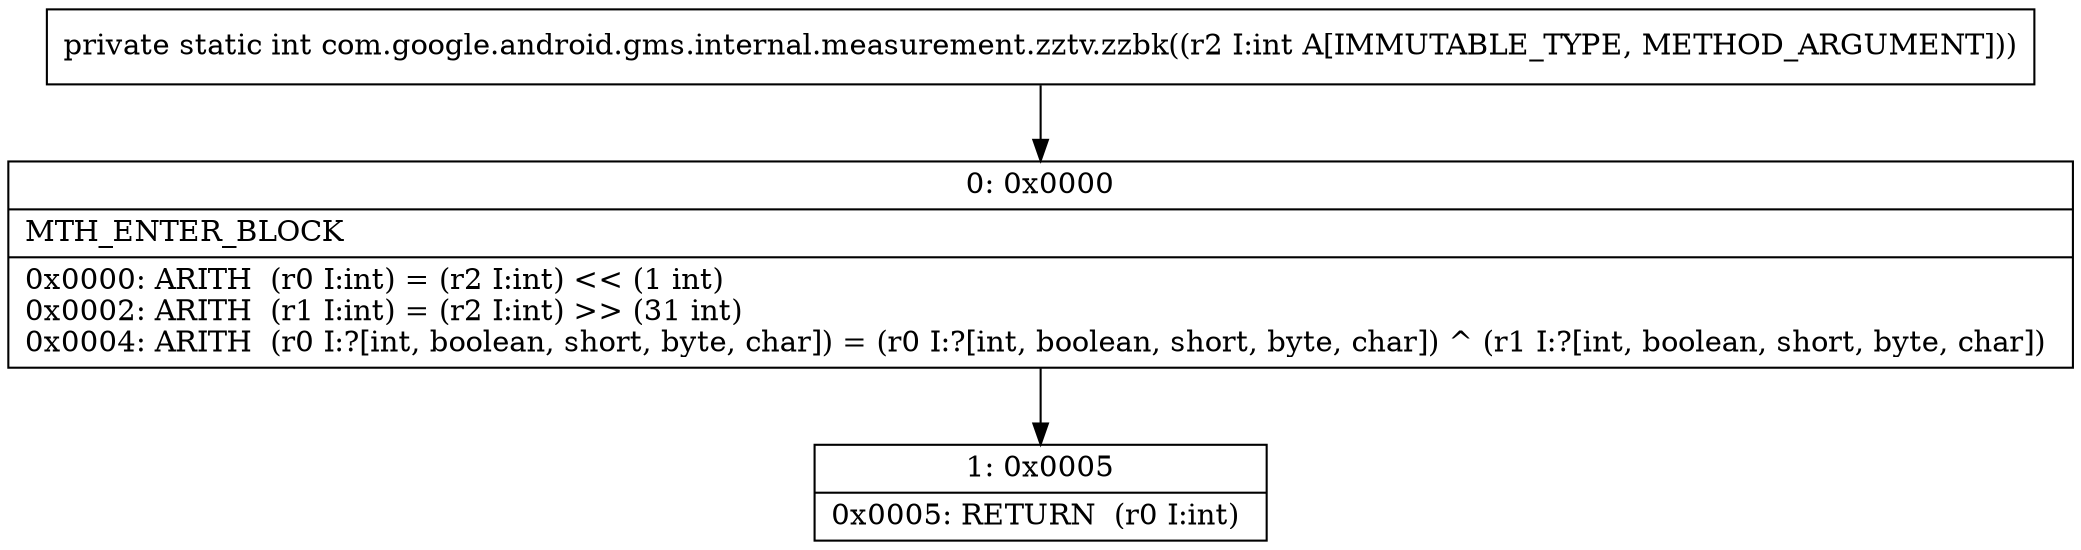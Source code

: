 digraph "CFG forcom.google.android.gms.internal.measurement.zztv.zzbk(I)I" {
Node_0 [shape=record,label="{0\:\ 0x0000|MTH_ENTER_BLOCK\l|0x0000: ARITH  (r0 I:int) = (r2 I:int) \<\< (1 int) \l0x0002: ARITH  (r1 I:int) = (r2 I:int) \>\> (31 int) \l0x0004: ARITH  (r0 I:?[int, boolean, short, byte, char]) = (r0 I:?[int, boolean, short, byte, char]) ^ (r1 I:?[int, boolean, short, byte, char]) \l}"];
Node_1 [shape=record,label="{1\:\ 0x0005|0x0005: RETURN  (r0 I:int) \l}"];
MethodNode[shape=record,label="{private static int com.google.android.gms.internal.measurement.zztv.zzbk((r2 I:int A[IMMUTABLE_TYPE, METHOD_ARGUMENT])) }"];
MethodNode -> Node_0;
Node_0 -> Node_1;
}

